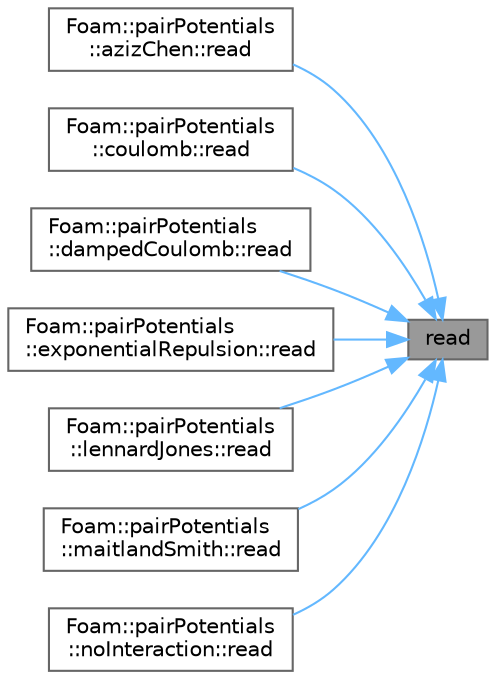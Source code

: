 digraph "read"
{
 // LATEX_PDF_SIZE
  bgcolor="transparent";
  edge [fontname=Helvetica,fontsize=10,labelfontname=Helvetica,labelfontsize=10];
  node [fontname=Helvetica,fontsize=10,shape=box,height=0.2,width=0.4];
  rankdir="RL";
  Node1 [id="Node000001",label="read",height=0.2,width=0.4,color="gray40", fillcolor="grey60", style="filled", fontcolor="black",tooltip=" "];
  Node1 -> Node2 [id="edge1_Node000001_Node000002",dir="back",color="steelblue1",style="solid",tooltip=" "];
  Node2 [id="Node000002",label="Foam::pairPotentials\l::azizChen::read",height=0.2,width=0.4,color="grey40", fillcolor="white", style="filled",URL="$classFoam_1_1pairPotentials_1_1azizChen.html#a646f6b9e314f4e96310c6291a2be3579",tooltip=" "];
  Node1 -> Node3 [id="edge2_Node000001_Node000003",dir="back",color="steelblue1",style="solid",tooltip=" "];
  Node3 [id="Node000003",label="Foam::pairPotentials\l::coulomb::read",height=0.2,width=0.4,color="grey40", fillcolor="white", style="filled",URL="$classFoam_1_1pairPotentials_1_1coulomb.html#a646f6b9e314f4e96310c6291a2be3579",tooltip=" "];
  Node1 -> Node4 [id="edge3_Node000001_Node000004",dir="back",color="steelblue1",style="solid",tooltip=" "];
  Node4 [id="Node000004",label="Foam::pairPotentials\l::dampedCoulomb::read",height=0.2,width=0.4,color="grey40", fillcolor="white", style="filled",URL="$classFoam_1_1pairPotentials_1_1dampedCoulomb.html#a646f6b9e314f4e96310c6291a2be3579",tooltip=" "];
  Node1 -> Node5 [id="edge4_Node000001_Node000005",dir="back",color="steelblue1",style="solid",tooltip=" "];
  Node5 [id="Node000005",label="Foam::pairPotentials\l::exponentialRepulsion::read",height=0.2,width=0.4,color="grey40", fillcolor="white", style="filled",URL="$classFoam_1_1pairPotentials_1_1exponentialRepulsion.html#a646f6b9e314f4e96310c6291a2be3579",tooltip=" "];
  Node1 -> Node6 [id="edge5_Node000001_Node000006",dir="back",color="steelblue1",style="solid",tooltip=" "];
  Node6 [id="Node000006",label="Foam::pairPotentials\l::lennardJones::read",height=0.2,width=0.4,color="grey40", fillcolor="white", style="filled",URL="$classFoam_1_1pairPotentials_1_1lennardJones.html#a646f6b9e314f4e96310c6291a2be3579",tooltip=" "];
  Node1 -> Node7 [id="edge6_Node000001_Node000007",dir="back",color="steelblue1",style="solid",tooltip=" "];
  Node7 [id="Node000007",label="Foam::pairPotentials\l::maitlandSmith::read",height=0.2,width=0.4,color="grey40", fillcolor="white", style="filled",URL="$classFoam_1_1pairPotentials_1_1maitlandSmith.html#a646f6b9e314f4e96310c6291a2be3579",tooltip=" "];
  Node1 -> Node8 [id="edge7_Node000001_Node000008",dir="back",color="steelblue1",style="solid",tooltip=" "];
  Node8 [id="Node000008",label="Foam::pairPotentials\l::noInteraction::read",height=0.2,width=0.4,color="grey40", fillcolor="white", style="filled",URL="$classFoam_1_1pairPotentials_1_1noInteraction.html#a646f6b9e314f4e96310c6291a2be3579",tooltip=" "];
}
